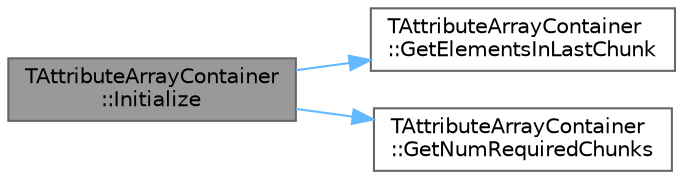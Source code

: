 digraph "TAttributeArrayContainer::Initialize"
{
 // INTERACTIVE_SVG=YES
 // LATEX_PDF_SIZE
  bgcolor="transparent";
  edge [fontname=Helvetica,fontsize=10,labelfontname=Helvetica,labelfontsize=10];
  node [fontname=Helvetica,fontsize=10,shape=box,height=0.2,width=0.4];
  rankdir="LR";
  Node1 [id="Node000001",label="TAttributeArrayContainer\l::Initialize",height=0.2,width=0.4,color="gray40", fillcolor="grey60", style="filled", fontcolor="black",tooltip="Initializes the array to the given size with the default value."];
  Node1 -> Node2 [id="edge1_Node000001_Node000002",color="steelblue1",style="solid",tooltip=" "];
  Node2 [id="Node000002",label="TAttributeArrayContainer\l::GetElementsInLastChunk",height=0.2,width=0.4,color="grey40", fillcolor="white", style="filled",URL="$de/d02/classTAttributeArrayContainer.html#aa4a42f7db7b66859e40dcaedf67ae6a2",tooltip=" "];
  Node1 -> Node3 [id="edge2_Node000001_Node000003",color="steelblue1",style="solid",tooltip=" "];
  Node3 [id="Node000003",label="TAttributeArrayContainer\l::GetNumRequiredChunks",height=0.2,width=0.4,color="grey40", fillcolor="white", style="filled",URL="$de/d02/classTAttributeArrayContainer.html#a83c9ea15b72390e09e3a6df43f5a1bf3",tooltip=" "];
}
